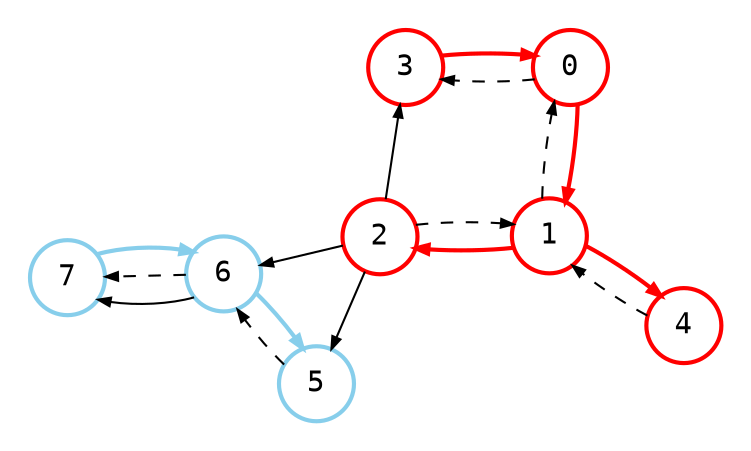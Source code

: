 digraph {
    node [shape=circle, fontname=monospace];
    edge [arrowsize=0.6, fontname=monospace, fontsize=9];
    color=black;
    fontcolor=black;
    bgcolor=white;
    layout=neato;
    mode=sgd;
    maxiter=100000;
    scale=1.0;
    normalize=true;
    pad=0.2;
    splines=line;

    3 [style="bold"; color=red];
    0, 1, 2, 4 [style=bold, color=red];
    7 [style=bold; color=skyblue];
    6, 5 [style=bold, color=skyblue];

    3 -> 0 [style=bold; color=red];
    0 -> 1 [style=bold; color=red];
    1 -> 2 [style=bold; color=red];
    1 -> 4 [style=bold; color=red];
    2 -> 3 [color="#bbb"];
    2 -> 5 [color="#bbb"];
    2 -> 6 [color="#bbb"];
    6 -> 5 [style=bold; color=skyblue];
    6 -> 7 [color="#bbb"];
    7 -> 6 [style=bold; color=skyblue];
    4 -> 1 [style=dashed];
    2 -> 1 [style=dashed];
    1 -> 0 [style=dashed];
    0 -> 3 [style=dashed];
    5 -> 6 [style=dashed];
    6 -> 7 [style=dashed];
}